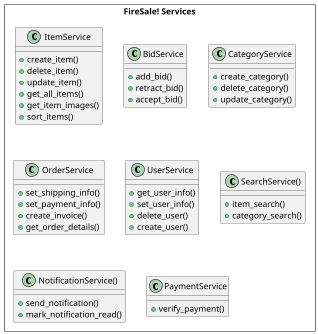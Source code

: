 @startuml FireSale
scale 0.6
'scale 1.5 | scale 200 width | scale 100 height | scale [max] 200x100
rectangle "FireSale! Services" as services {
    class ItemService {
        + create_item()
        + delete_item()
        + update_item()
        + get_all_items()
        + get_item_images()
        + sort_items()
    }
    class BidService{
        + add_bid()
        + retract_bid()
        + accept_bid()
    }
    class CategoryService {
        + create_category()
        + delete_category()
        + update_category()
    }
    class OrderService{
        + set_shipping_info()
        + set_payment_info()
        + create_invoice()
        + get_order_details()
    }
    class UserService {
        + get_user_info()
        + set_user_info()
        + delete_user()
        + create_user()
    }
    class SearchService() {
        + item_search()
        + category_search()
    }
    class NotificationService() {
        + send_notification()
        + mark_notification_read()
    }
    class PaymentService {
        + verify_payment()
    }
}
@enduml
